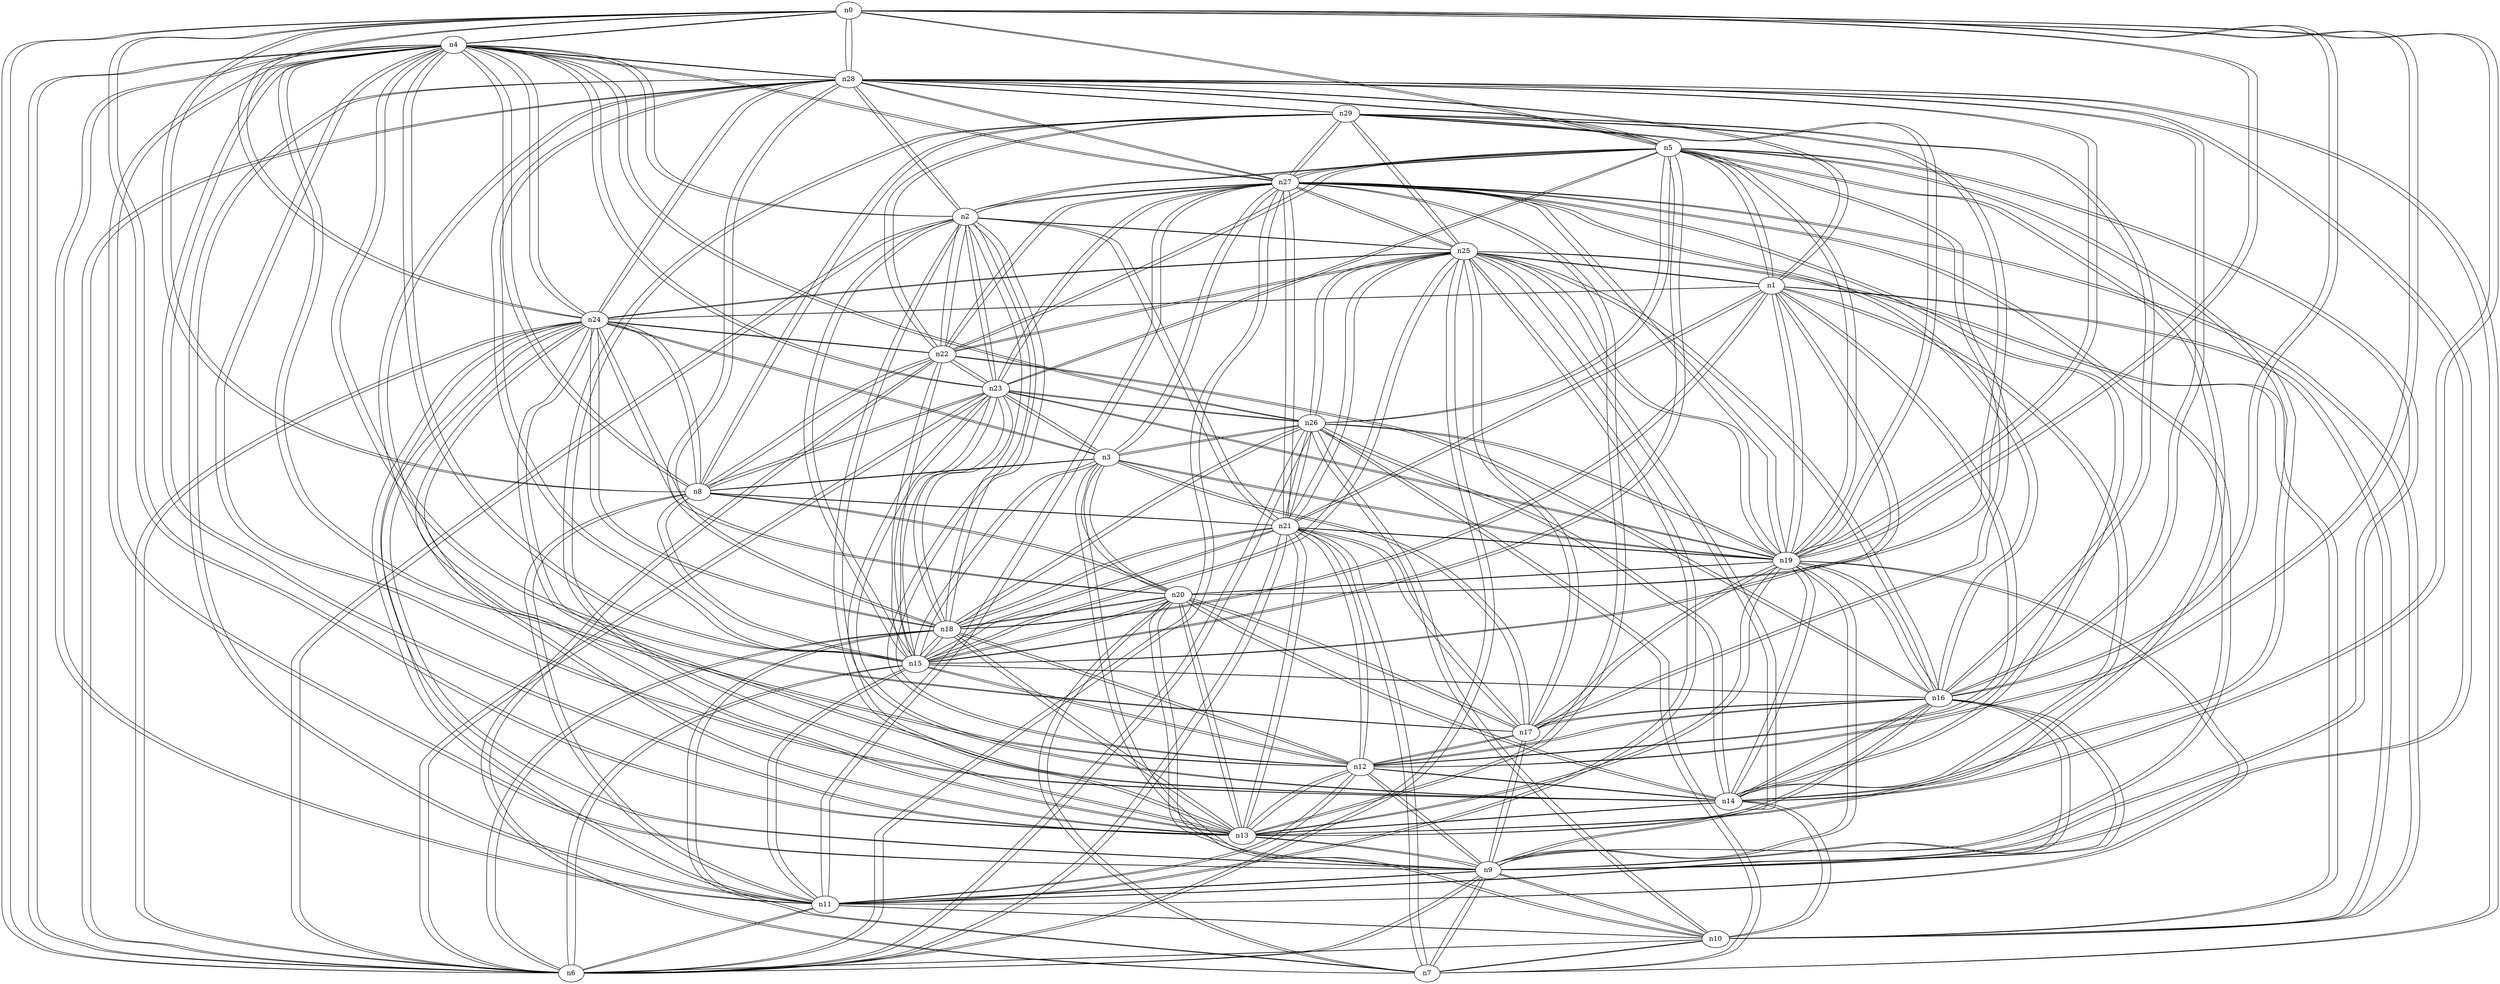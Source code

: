 graph {
n0;
n1;
n2;
n3;
n4;
n5;
n6;
n7;
n8;
n9;
n10;
n11;
n12;
n13;
n14;
n15;
n16;
n17;
n18;
n19;
n20;
n21;
n22;
n23;
n24;
n25;
n26;
n27;
n28;
n29;
n0 -- n14;
n0 -- n28;
n0 -- n24;
n0 -- n16;
n0 -- n8;
n0 -- n4;
n0 -- n19;
n0 -- n6;
n0 -- n5;
n0 -- n12;
n0 -- n13;
n1 -- n18;
n1 -- n15;
n1 -- n14;
n1 -- n24;
n1 -- n28;
n1 -- n25;
n1 -- n19;
n1 -- n10;
n1 -- n5;
n1 -- n21;
n1 -- n12;
n2 -- n27;
n2 -- n4;
n2 -- n21;
n2 -- n22;
n2 -- n13;
n2 -- n18;
n2 -- n15;
n2 -- n28;
n2 -- n25;
n2 -- n23;
n2 -- n6;
n2 -- n5;
n2 -- n12;
n3 -- n15;
n3 -- n24;
n3 -- n20;
n3 -- n27;
n3 -- n8;
n3 -- n19;
n3 -- n23;
n3 -- n26;
n3 -- n17;
n3 -- n9;
n4 -- n27;
n4 -- n8;
n4 -- n0;
n4 -- n13;
n4 -- n15;
n4 -- n14;
n4 -- n24;
n4 -- n28;
n4 -- n23;
n4 -- n6;
n4 -- n2;
n4 -- n11;
n4 -- n26;
n4 -- n9;
n4 -- n12;
n4 -- n17;
n5 -- n29;
n5 -- n27;
n5 -- n1;
n5 -- n22;
n5 -- n0;
n5 -- n13;
n5 -- n14;
n5 -- n15;
n5 -- n28;
n5 -- n19;
n5 -- n23;
n5 -- n2;
n5 -- n26;
n5 -- n9;
n5 -- n17;
n6 -- n27;
n6 -- n4;
n6 -- n10;
n6 -- n21;
n6 -- n0;
n6 -- n18;
n6 -- n15;
n6 -- n24;
n6 -- n28;
n6 -- n25;
n6 -- n23;
n6 -- n2;
n6 -- n11;
n6 -- n26;
n6 -- n9;
n7 -- n18;
n7 -- n28;
n7 -- n20;
n7 -- n10;
n7 -- n22;
n7 -- n21;
n7 -- n26;
n7 -- n9;
n8 -- n29;
n8 -- n15;
n8 -- n20;
n8 -- n24;
n8 -- n3;
n8 -- n4;
n8 -- n23;
n8 -- n11;
n8 -- n21;
n8 -- n22;
n8 -- n0;
n9 -- n27;
n9 -- n3;
n9 -- n4;
n9 -- n10;
n9 -- n13;
n9 -- n28;
n9 -- n24;
n9 -- n7;
n9 -- n16;
n9 -- n25;
n9 -- n19;
n9 -- n6;
n9 -- n5;
n9 -- n11;
n9 -- n17;
n9 -- n12;
n10 -- n14;
n10 -- n20;
n10 -- n7;
n10 -- n27;
n10 -- n25;
n10 -- n1;
n10 -- n6;
n10 -- n11;
n10 -- n26;
n10 -- n9;
n11 -- n27;
n11 -- n8;
n11 -- n4;
n11 -- n10;
n11 -- n15;
n11 -- n24;
n11 -- n28;
n11 -- n16;
n11 -- n25;
n11 -- n19;
n11 -- n6;
n11 -- n9;
n11 -- n12;
n12 -- n4;
n12 -- n1;
n12 -- n21;
n12 -- n0;
n12 -- n13;
n12 -- n18;
n12 -- n15;
n12 -- n14;
n12 -- n16;
n12 -- n2;
n12 -- n11;
n12 -- n9;
n12 -- n17;
n13 -- n29;
n13 -- n27;
n13 -- n4;
n13 -- n21;
n13 -- n0;
n13 -- n18;
n13 -- n14;
n13 -- n20;
n13 -- n24;
n13 -- n28;
n13 -- n16;
n13 -- n19;
n13 -- n2;
n13 -- n5;
n13 -- n12;
n13 -- n9;
n14 -- n27;
n14 -- n1;
n14 -- n4;
n14 -- n10;
n14 -- n0;
n14 -- n13;
n14 -- n20;
n14 -- n24;
n14 -- n16;
n14 -- n19;
n14 -- n23;
n14 -- n5;
n14 -- n26;
n14 -- n12;
n15 -- n3;
n15 -- n8;
n15 -- n1;
n15 -- n4;
n15 -- n21;
n15 -- n22;
n15 -- n18;
n15 -- n20;
n15 -- n28;
n15 -- n16;
n15 -- n25;
n15 -- n23;
n15 -- n6;
n15 -- n2;
n15 -- n5;
n15 -- n11;
n15 -- n12;
n16 -- n29;
n16 -- n27;
n16 -- n22;
n16 -- n0;
n16 -- n13;
n16 -- n14;
n16 -- n15;
n16 -- n28;
n16 -- n25;
n16 -- n19;
n16 -- n11;
n16 -- n9;
n16 -- n12;
n16 -- n17;
n17 -- n20;
n17 -- n3;
n17 -- n16;
n17 -- n25;
n17 -- n4;
n17 -- n19;
n17 -- n5;
n17 -- n21;
n17 -- n9;
n17 -- n12;
n18 -- n1;
n18 -- n21;
n18 -- n13;
n18 -- n15;
n18 -- n20;
n18 -- n28;
n18 -- n24;
n18 -- n7;
n18 -- n23;
n18 -- n6;
n18 -- n2;
n18 -- n26;
n18 -- n12;
n19 -- n29;
n19 -- n27;
n19 -- n3;
n19 -- n1;
n19 -- n21;
n19 -- n13;
n19 -- n0;
n19 -- n14;
n19 -- n20;
n19 -- n28;
n19 -- n16;
n19 -- n25;
n19 -- n23;
n19 -- n5;
n19 -- n11;
n19 -- n26;
n19 -- n17;
n19 -- n9;
n20 -- n18;
n20 -- n14;
n20 -- n15;
n20 -- n29;
n20 -- n24;
n20 -- n7;
n20 -- n3;
n20 -- n8;
n20 -- n19;
n20 -- n10;
n20 -- n17;
n20 -- n13;
n21 -- n27;
n21 -- n8;
n21 -- n1;
n21 -- n13;
n21 -- n18;
n21 -- n15;
n21 -- n7;
n21 -- n25;
n21 -- n19;
n21 -- n6;
n21 -- n2;
n21 -- n26;
n21 -- n17;
n21 -- n12;
n22 -- n15;
n22 -- n29;
n22 -- n24;
n22 -- n7;
n22 -- n27;
n22 -- n16;
n22 -- n8;
n22 -- n25;
n22 -- n23;
n22 -- n2;
n22 -- n5;
n23 -- n27;
n23 -- n3;
n23 -- n8;
n23 -- n4;
n23 -- n22;
n23 -- n18;
n23 -- n15;
n23 -- n14;
n23 -- n19;
n23 -- n6;
n23 -- n5;
n23 -- n2;
n23 -- n26;
n24 -- n3;
n24 -- n8;
n24 -- n1;
n24 -- n4;
n24 -- n22;
n24 -- n13;
n24 -- n0;
n24 -- n18;
n24 -- n14;
n24 -- n20;
n24 -- n28;
n24 -- n25;
n24 -- n6;
n24 -- n11;
n24 -- n9;
n25 -- n29;
n25 -- n27;
n25 -- n1;
n25 -- n10;
n25 -- n21;
n25 -- n22;
n25 -- n15;
n25 -- n24;
n25 -- n16;
n25 -- n19;
n25 -- n6;
n25 -- n2;
n25 -- n11;
n25 -- n26;
n25 -- n9;
n25 -- n17;
n26 -- n18;
n26 -- n14;
n26 -- n7;
n26 -- n3;
n26 -- n25;
n26 -- n19;
n26 -- n23;
n26 -- n4;
n26 -- n6;
n26 -- n10;
n26 -- n5;
n26 -- n21;
n27 -- n29;
n27 -- n3;
n27 -- n4;
n27 -- n10;
n27 -- n21;
n27 -- n22;
n27 -- n13;
n27 -- n14;
n27 -- n28;
n27 -- n16;
n27 -- n25;
n27 -- n19;
n27 -- n23;
n27 -- n6;
n27 -- n5;
n27 -- n2;
n27 -- n11;
n27 -- n9;
n28 -- n29;
n28 -- n27;
n28 -- n1;
n28 -- n4;
n28 -- n0;
n28 -- n13;
n28 -- n18;
n28 -- n15;
n28 -- n24;
n28 -- n7;
n28 -- n16;
n28 -- n19;
n28 -- n6;
n28 -- n2;
n28 -- n5;
n28 -- n11;
n28 -- n9;
n29 -- n28;
n29 -- n20;
n29 -- n27;
n29 -- n16;
n29 -- n8;
n29 -- n25;
n29 -- n19;
n29 -- n5;
n29 -- n22;
n29 -- n13;
}
